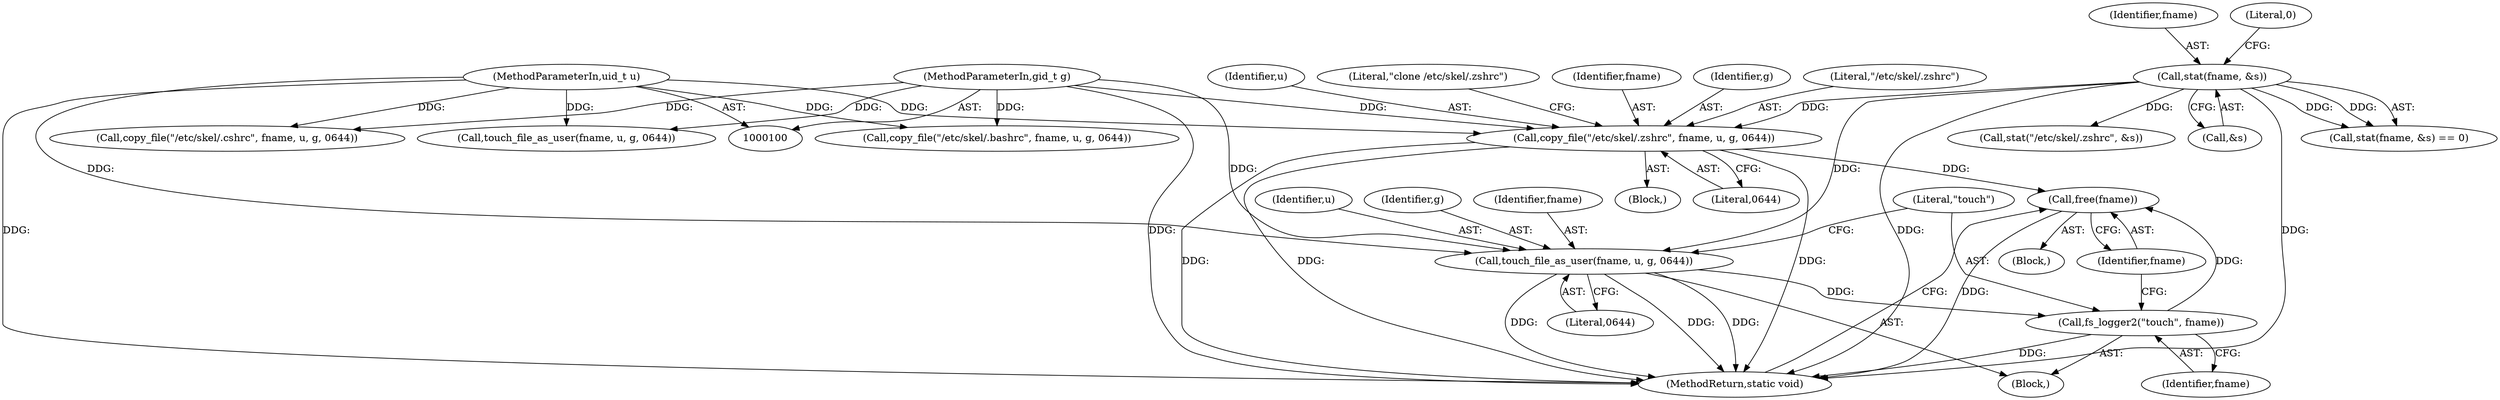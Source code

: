 digraph "0_firejail_b8a4ff9775318ca5e679183884a6a63f3da8f863_1@API" {
"1000172" [label="(Call,free(fname))"];
"1000169" [label="(Call,fs_logger2(\"touch\", fname))"];
"1000164" [label="(Call,touch_file_as_user(fname, u, g, 0644))"];
"1000140" [label="(Call,stat(fname, &s))"];
"1000102" [label="(MethodParameterIn,uid_t u)"];
"1000103" [label="(MethodParameterIn,gid_t g)"];
"1000154" [label="(Call,copy_file(\"/etc/skel/.zshrc\", fname, u, g, 0644))"];
"1000139" [label="(Call,stat(fname, &s) == 0)"];
"1000166" [label="(Identifier,u)"];
"1000167" [label="(Identifier,g)"];
"1000215" [label="(Call,copy_file(\"/etc/skel/.cshrc\", fname, u, g, 0644))"];
"1000155" [label="(Literal,\"/etc/skel/.zshrc\")"];
"1000225" [label="(Call,touch_file_as_user(fname, u, g, 0644))"];
"1000157" [label="(Identifier,u)"];
"1000141" [label="(Identifier,fname)"];
"1000171" [label="(Identifier,fname)"];
"1000140" [label="(Call,stat(fname, &s))"];
"1000165" [label="(Identifier,fname)"];
"1000161" [label="(Literal,\"clone /etc/skel/.zshrc\")"];
"1000142" [label="(Call,&s)"];
"1000164" [label="(Call,touch_file_as_user(fname, u, g, 0644))"];
"1000156" [label="(Identifier,fname)"];
"1000148" [label="(Call,stat(\"/etc/skel/.zshrc\", &s))"];
"1000169" [label="(Call,fs_logger2(\"touch\", fname))"];
"1000153" [label="(Block,)"];
"1000159" [label="(Literal,0644)"];
"1000125" [label="(Block,)"];
"1000265" [label="(Call,copy_file(\"/etc/skel/.bashrc\", fname, u, g, 0644))"];
"1000168" [label="(Literal,0644)"];
"1000103" [label="(MethodParameterIn,gid_t g)"];
"1000163" [label="(Block,)"];
"1000102" [label="(MethodParameterIn,uid_t u)"];
"1000275" [label="(MethodReturn,static void)"];
"1000154" [label="(Call,copy_file(\"/etc/skel/.zshrc\", fname, u, g, 0644))"];
"1000170" [label="(Literal,\"touch\")"];
"1000173" [label="(Identifier,fname)"];
"1000172" [label="(Call,free(fname))"];
"1000158" [label="(Identifier,g)"];
"1000144" [label="(Literal,0)"];
"1000172" -> "1000125"  [label="AST: "];
"1000172" -> "1000173"  [label="CFG: "];
"1000173" -> "1000172"  [label="AST: "];
"1000275" -> "1000172"  [label="CFG: "];
"1000172" -> "1000275"  [label="DDG: "];
"1000169" -> "1000172"  [label="DDG: "];
"1000154" -> "1000172"  [label="DDG: "];
"1000169" -> "1000163"  [label="AST: "];
"1000169" -> "1000171"  [label="CFG: "];
"1000170" -> "1000169"  [label="AST: "];
"1000171" -> "1000169"  [label="AST: "];
"1000173" -> "1000169"  [label="CFG: "];
"1000169" -> "1000275"  [label="DDG: "];
"1000164" -> "1000169"  [label="DDG: "];
"1000164" -> "1000163"  [label="AST: "];
"1000164" -> "1000168"  [label="CFG: "];
"1000165" -> "1000164"  [label="AST: "];
"1000166" -> "1000164"  [label="AST: "];
"1000167" -> "1000164"  [label="AST: "];
"1000168" -> "1000164"  [label="AST: "];
"1000170" -> "1000164"  [label="CFG: "];
"1000164" -> "1000275"  [label="DDG: "];
"1000164" -> "1000275"  [label="DDG: "];
"1000164" -> "1000275"  [label="DDG: "];
"1000140" -> "1000164"  [label="DDG: "];
"1000102" -> "1000164"  [label="DDG: "];
"1000103" -> "1000164"  [label="DDG: "];
"1000140" -> "1000139"  [label="AST: "];
"1000140" -> "1000142"  [label="CFG: "];
"1000141" -> "1000140"  [label="AST: "];
"1000142" -> "1000140"  [label="AST: "];
"1000144" -> "1000140"  [label="CFG: "];
"1000140" -> "1000275"  [label="DDG: "];
"1000140" -> "1000275"  [label="DDG: "];
"1000140" -> "1000139"  [label="DDG: "];
"1000140" -> "1000139"  [label="DDG: "];
"1000140" -> "1000148"  [label="DDG: "];
"1000140" -> "1000154"  [label="DDG: "];
"1000102" -> "1000100"  [label="AST: "];
"1000102" -> "1000275"  [label="DDG: "];
"1000102" -> "1000154"  [label="DDG: "];
"1000102" -> "1000215"  [label="DDG: "];
"1000102" -> "1000225"  [label="DDG: "];
"1000102" -> "1000265"  [label="DDG: "];
"1000103" -> "1000100"  [label="AST: "];
"1000103" -> "1000275"  [label="DDG: "];
"1000103" -> "1000154"  [label="DDG: "];
"1000103" -> "1000215"  [label="DDG: "];
"1000103" -> "1000225"  [label="DDG: "];
"1000103" -> "1000265"  [label="DDG: "];
"1000154" -> "1000153"  [label="AST: "];
"1000154" -> "1000159"  [label="CFG: "];
"1000155" -> "1000154"  [label="AST: "];
"1000156" -> "1000154"  [label="AST: "];
"1000157" -> "1000154"  [label="AST: "];
"1000158" -> "1000154"  [label="AST: "];
"1000159" -> "1000154"  [label="AST: "];
"1000161" -> "1000154"  [label="CFG: "];
"1000154" -> "1000275"  [label="DDG: "];
"1000154" -> "1000275"  [label="DDG: "];
"1000154" -> "1000275"  [label="DDG: "];
}

